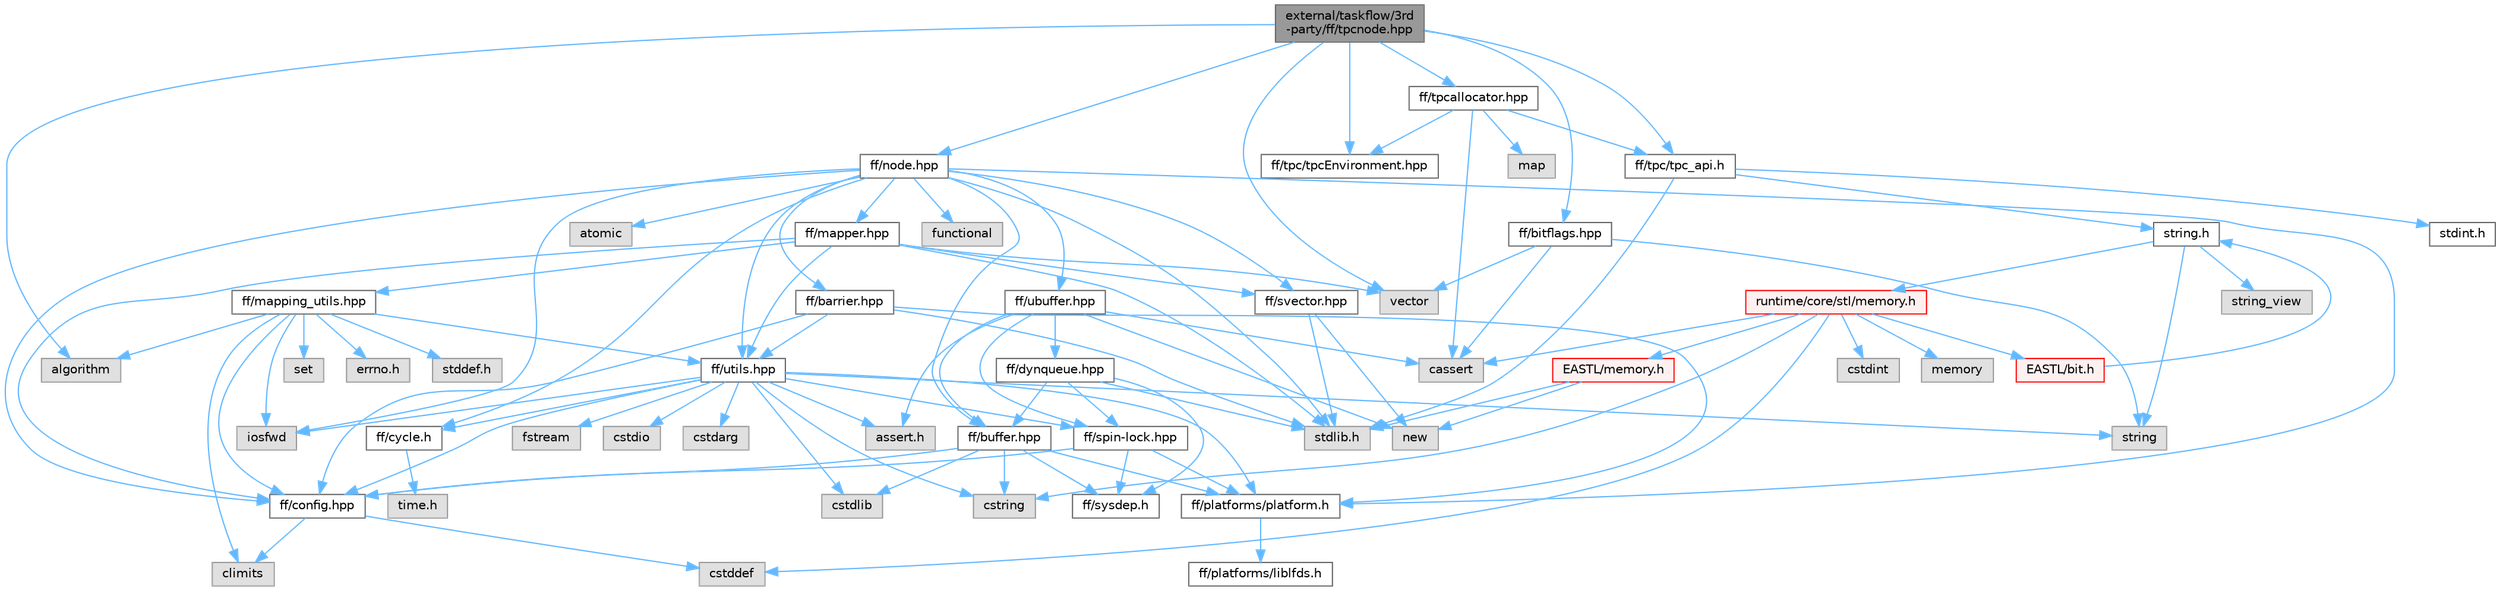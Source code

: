 digraph "external/taskflow/3rd-party/ff/tpcnode.hpp"
{
 // LATEX_PDF_SIZE
  bgcolor="transparent";
  edge [fontname=Helvetica,fontsize=10,labelfontname=Helvetica,labelfontsize=10];
  node [fontname=Helvetica,fontsize=10,shape=box,height=0.2,width=0.4];
  Node1 [id="Node000001",label="external/taskflow/3rd\l-party/ff/tpcnode.hpp",height=0.2,width=0.4,color="gray40", fillcolor="grey60", style="filled", fontcolor="black",tooltip="FastFlow Thread Pool Composer (TPC) interface node"];
  Node1 -> Node2 [id="edge98_Node000001_Node000002",color="steelblue1",style="solid",tooltip=" "];
  Node2 [id="Node000002",label="vector",height=0.2,width=0.4,color="grey60", fillcolor="#E0E0E0", style="filled",tooltip=" "];
  Node1 -> Node3 [id="edge99_Node000001_Node000003",color="steelblue1",style="solid",tooltip=" "];
  Node3 [id="Node000003",label="algorithm",height=0.2,width=0.4,color="grey60", fillcolor="#E0E0E0", style="filled",tooltip=" "];
  Node1 -> Node4 [id="edge100_Node000001_Node000004",color="steelblue1",style="solid",tooltip=" "];
  Node4 [id="Node000004",label="ff/node.hpp",height=0.2,width=0.4,color="grey40", fillcolor="white", style="filled",URL="$node_8hpp.html",tooltip="FastFlow ff_node"];
  Node4 -> Node5 [id="edge101_Node000004_Node000005",color="steelblue1",style="solid",tooltip=" "];
  Node5 [id="Node000005",label="stdlib.h",height=0.2,width=0.4,color="grey60", fillcolor="#E0E0E0", style="filled",tooltip=" "];
  Node4 -> Node6 [id="edge102_Node000004_Node000006",color="steelblue1",style="solid",tooltip=" "];
  Node6 [id="Node000006",label="iosfwd",height=0.2,width=0.4,color="grey60", fillcolor="#E0E0E0", style="filled",tooltip=" "];
  Node4 -> Node7 [id="edge103_Node000004_Node000007",color="steelblue1",style="solid",tooltip=" "];
  Node7 [id="Node000007",label="functional",height=0.2,width=0.4,color="grey60", fillcolor="#E0E0E0", style="filled",tooltip=" "];
  Node4 -> Node8 [id="edge104_Node000004_Node000008",color="steelblue1",style="solid",tooltip=" "];
  Node8 [id="Node000008",label="ff/platforms/platform.h",height=0.2,width=0.4,color="grey40", fillcolor="white", style="filled",URL="$external_2taskflow_23rd-party_2ff_2platforms_2_platform_8h.html",tooltip=" "];
  Node8 -> Node9 [id="edge105_Node000008_Node000009",color="steelblue1",style="solid",tooltip=" "];
  Node9 [id="Node000009",label="ff/platforms/liblfds.h",height=0.2,width=0.4,color="grey40", fillcolor="white", style="filled",URL="$liblfds_8h.html",tooltip=" "];
  Node4 -> Node10 [id="edge106_Node000004_Node000010",color="steelblue1",style="solid",tooltip=" "];
  Node10 [id="Node000010",label="ff/cycle.h",height=0.2,width=0.4,color="grey40", fillcolor="white", style="filled",URL="$cycle_8h.html",tooltip=" "];
  Node10 -> Node11 [id="edge107_Node000010_Node000011",color="steelblue1",style="solid",tooltip=" "];
  Node11 [id="Node000011",label="time.h",height=0.2,width=0.4,color="grey60", fillcolor="#E0E0E0", style="filled",tooltip=" "];
  Node4 -> Node12 [id="edge108_Node000004_Node000012",color="steelblue1",style="solid",tooltip=" "];
  Node12 [id="Node000012",label="ff/utils.hpp",height=0.2,width=0.4,color="grey40", fillcolor="white", style="filled",URL="$utils_8hpp.html",tooltip="Utility functions"];
  Node12 -> Node13 [id="edge109_Node000012_Node000013",color="steelblue1",style="solid",tooltip=" "];
  Node13 [id="Node000013",label="assert.h",height=0.2,width=0.4,color="grey60", fillcolor="#E0E0E0", style="filled",tooltip=" "];
  Node12 -> Node14 [id="edge110_Node000012_Node000014",color="steelblue1",style="solid",tooltip=" "];
  Node14 [id="Node000014",label="cstdio",height=0.2,width=0.4,color="grey60", fillcolor="#E0E0E0", style="filled",tooltip=" "];
  Node12 -> Node15 [id="edge111_Node000012_Node000015",color="steelblue1",style="solid",tooltip=" "];
  Node15 [id="Node000015",label="cstdlib",height=0.2,width=0.4,color="grey60", fillcolor="#E0E0E0", style="filled",tooltip=" "];
  Node12 -> Node16 [id="edge112_Node000012_Node000016",color="steelblue1",style="solid",tooltip=" "];
  Node16 [id="Node000016",label="cstdarg",height=0.2,width=0.4,color="grey60", fillcolor="#E0E0E0", style="filled",tooltip=" "];
  Node12 -> Node6 [id="edge113_Node000012_Node000006",color="steelblue1",style="solid",tooltip=" "];
  Node12 -> Node17 [id="edge114_Node000012_Node000017",color="steelblue1",style="solid",tooltip=" "];
  Node17 [id="Node000017",label="ff/config.hpp",height=0.2,width=0.4,color="grey40", fillcolor="white", style="filled",URL="$config_8hpp.html",tooltip=" "];
  Node17 -> Node18 [id="edge115_Node000017_Node000018",color="steelblue1",style="solid",tooltip=" "];
  Node18 [id="Node000018",label="cstddef",height=0.2,width=0.4,color="grey60", fillcolor="#E0E0E0", style="filled",tooltip=" "];
  Node17 -> Node19 [id="edge116_Node000017_Node000019",color="steelblue1",style="solid",tooltip=" "];
  Node19 [id="Node000019",label="climits",height=0.2,width=0.4,color="grey60", fillcolor="#E0E0E0", style="filled",tooltip=" "];
  Node12 -> Node8 [id="edge117_Node000012_Node000008",color="steelblue1",style="solid",tooltip=" "];
  Node12 -> Node20 [id="edge118_Node000012_Node000020",color="steelblue1",style="solid",tooltip=" "];
  Node20 [id="Node000020",label="cstring",height=0.2,width=0.4,color="grey60", fillcolor="#E0E0E0", style="filled",tooltip=" "];
  Node12 -> Node21 [id="edge119_Node000012_Node000021",color="steelblue1",style="solid",tooltip=" "];
  Node21 [id="Node000021",label="string",height=0.2,width=0.4,color="grey60", fillcolor="#E0E0E0", style="filled",tooltip=" "];
  Node12 -> Node22 [id="edge120_Node000012_Node000022",color="steelblue1",style="solid",tooltip=" "];
  Node22 [id="Node000022",label="fstream",height=0.2,width=0.4,color="grey60", fillcolor="#E0E0E0", style="filled",tooltip=" "];
  Node12 -> Node10 [id="edge121_Node000012_Node000010",color="steelblue1",style="solid",tooltip=" "];
  Node12 -> Node23 [id="edge122_Node000012_Node000023",color="steelblue1",style="solid",tooltip=" "];
  Node23 [id="Node000023",label="ff/spin-lock.hpp",height=0.2,width=0.4,color="grey40", fillcolor="white", style="filled",URL="$spin-lock_8hpp.html",tooltip="This file contains several alternative spin lock(s) implementations that can be used as FastFlow spin..."];
  Node23 -> Node24 [id="edge123_Node000023_Node000024",color="steelblue1",style="solid",tooltip=" "];
  Node24 [id="Node000024",label="ff/sysdep.h",height=0.2,width=0.4,color="grey40", fillcolor="white", style="filled",URL="$sysdep_8h.html",tooltip=" "];
  Node23 -> Node8 [id="edge124_Node000023_Node000008",color="steelblue1",style="solid",tooltip=" "];
  Node23 -> Node17 [id="edge125_Node000023_Node000017",color="steelblue1",style="solid",tooltip=" "];
  Node4 -> Node25 [id="edge126_Node000004_Node000025",color="steelblue1",style="solid",tooltip=" "];
  Node25 [id="Node000025",label="ff/buffer.hpp",height=0.2,width=0.4,color="grey40", fillcolor="white", style="filled",URL="$buffer_8hpp.html",tooltip="This file contains the definition of the bounded SPSC channel buffer used in FastFlow"];
  Node25 -> Node15 [id="edge127_Node000025_Node000015",color="steelblue1",style="solid",tooltip=" "];
  Node25 -> Node20 [id="edge128_Node000025_Node000020",color="steelblue1",style="solid",tooltip=" "];
  Node25 -> Node24 [id="edge129_Node000025_Node000024",color="steelblue1",style="solid",tooltip=" "];
  Node25 -> Node17 [id="edge130_Node000025_Node000017",color="steelblue1",style="solid",tooltip=" "];
  Node25 -> Node8 [id="edge131_Node000025_Node000008",color="steelblue1",style="solid",tooltip=" "];
  Node4 -> Node26 [id="edge132_Node000004_Node000026",color="steelblue1",style="solid",tooltip=" "];
  Node26 [id="Node000026",label="ff/ubuffer.hpp",height=0.2,width=0.4,color="grey40", fillcolor="white", style="filled",URL="$ubuffer_8hpp.html",tooltip="This file contains the definition of the unbounded SWSR circular buffer used in FastFlow"];
  Node26 -> Node13 [id="edge133_Node000026_Node000013",color="steelblue1",style="solid",tooltip=" "];
  Node26 -> Node27 [id="edge134_Node000026_Node000027",color="steelblue1",style="solid",tooltip=" "];
  Node27 [id="Node000027",label="cassert",height=0.2,width=0.4,color="grey60", fillcolor="#E0E0E0", style="filled",tooltip=" "];
  Node26 -> Node28 [id="edge135_Node000026_Node000028",color="steelblue1",style="solid",tooltip=" "];
  Node28 [id="Node000028",label="new",height=0.2,width=0.4,color="grey60", fillcolor="#E0E0E0", style="filled",tooltip=" "];
  Node26 -> Node29 [id="edge136_Node000026_Node000029",color="steelblue1",style="solid",tooltip=" "];
  Node29 [id="Node000029",label="ff/dynqueue.hpp",height=0.2,width=0.4,color="grey40", fillcolor="white", style="filled",URL="$dynqueue_8hpp.html",tooltip="Implementation of a dynamic queue. Not currently used."];
  Node29 -> Node5 [id="edge137_Node000029_Node000005",color="steelblue1",style="solid",tooltip=" "];
  Node29 -> Node25 [id="edge138_Node000029_Node000025",color="steelblue1",style="solid",tooltip=" "];
  Node29 -> Node23 [id="edge139_Node000029_Node000023",color="steelblue1",style="solid",tooltip=" "];
  Node29 -> Node24 [id="edge140_Node000029_Node000024",color="steelblue1",style="solid",tooltip=" "];
  Node26 -> Node25 [id="edge141_Node000026_Node000025",color="steelblue1",style="solid",tooltip=" "];
  Node26 -> Node23 [id="edge142_Node000026_Node000023",color="steelblue1",style="solid",tooltip=" "];
  Node4 -> Node30 [id="edge143_Node000004_Node000030",color="steelblue1",style="solid",tooltip=" "];
  Node30 [id="Node000030",label="ff/mapper.hpp",height=0.2,width=0.4,color="grey40", fillcolor="white", style="filled",URL="$mapper_8hpp.html",tooltip="This file contains the thread mapper definition used in FastFlow"];
  Node30 -> Node5 [id="edge144_Node000030_Node000005",color="steelblue1",style="solid",tooltip=" "];
  Node30 -> Node17 [id="edge145_Node000030_Node000017",color="steelblue1",style="solid",tooltip=" "];
  Node30 -> Node31 [id="edge146_Node000030_Node000031",color="steelblue1",style="solid",tooltip=" "];
  Node31 [id="Node000031",label="ff/svector.hpp",height=0.2,width=0.4,color="grey40", fillcolor="white", style="filled",URL="$svector_8hpp.html",tooltip="Simple yet efficient dynamic vector"];
  Node31 -> Node5 [id="edge147_Node000031_Node000005",color="steelblue1",style="solid",tooltip=" "];
  Node31 -> Node28 [id="edge148_Node000031_Node000028",color="steelblue1",style="solid",tooltip=" "];
  Node30 -> Node12 [id="edge149_Node000030_Node000012",color="steelblue1",style="solid",tooltip=" "];
  Node30 -> Node32 [id="edge150_Node000030_Node000032",color="steelblue1",style="solid",tooltip=" "];
  Node32 [id="Node000032",label="ff/mapping_utils.hpp",height=0.2,width=0.4,color="grey40", fillcolor="white", style="filled",URL="$mapping__utils_8hpp.html",tooltip="This file contains utilities for plaform inspection and thread pinning"];
  Node32 -> Node19 [id="edge151_Node000032_Node000019",color="steelblue1",style="solid",tooltip=" "];
  Node32 -> Node33 [id="edge152_Node000032_Node000033",color="steelblue1",style="solid",tooltip=" "];
  Node33 [id="Node000033",label="set",height=0.2,width=0.4,color="grey60", fillcolor="#E0E0E0", style="filled",tooltip=" "];
  Node32 -> Node3 [id="edge153_Node000032_Node000003",color="steelblue1",style="solid",tooltip=" "];
  Node32 -> Node6 [id="edge154_Node000032_Node000006",color="steelblue1",style="solid",tooltip=" "];
  Node32 -> Node34 [id="edge155_Node000032_Node000034",color="steelblue1",style="solid",tooltip=" "];
  Node34 [id="Node000034",label="errno.h",height=0.2,width=0.4,color="grey60", fillcolor="#E0E0E0", style="filled",tooltip=" "];
  Node32 -> Node17 [id="edge156_Node000032_Node000017",color="steelblue1",style="solid",tooltip=" "];
  Node32 -> Node12 [id="edge157_Node000032_Node000012",color="steelblue1",style="solid",tooltip=" "];
  Node32 -> Node35 [id="edge158_Node000032_Node000035",color="steelblue1",style="solid",tooltip=" "];
  Node35 [id="Node000035",label="stddef.h",height=0.2,width=0.4,color="grey60", fillcolor="#E0E0E0", style="filled",tooltip=" "];
  Node30 -> Node2 [id="edge159_Node000030_Node000002",color="steelblue1",style="solid",tooltip=" "];
  Node4 -> Node17 [id="edge160_Node000004_Node000017",color="steelblue1",style="solid",tooltip=" "];
  Node4 -> Node31 [id="edge161_Node000004_Node000031",color="steelblue1",style="solid",tooltip=" "];
  Node4 -> Node36 [id="edge162_Node000004_Node000036",color="steelblue1",style="solid",tooltip=" "];
  Node36 [id="Node000036",label="ff/barrier.hpp",height=0.2,width=0.4,color="grey40", fillcolor="white", style="filled",URL="$barrier_8hpp.html",tooltip="FastFlow blocking and non-blocking barrier implementations"];
  Node36 -> Node5 [id="edge163_Node000036_Node000005",color="steelblue1",style="solid",tooltip=" "];
  Node36 -> Node8 [id="edge164_Node000036_Node000008",color="steelblue1",style="solid",tooltip=" "];
  Node36 -> Node12 [id="edge165_Node000036_Node000012",color="steelblue1",style="solid",tooltip=" "];
  Node36 -> Node17 [id="edge166_Node000036_Node000017",color="steelblue1",style="solid",tooltip=" "];
  Node4 -> Node37 [id="edge167_Node000004_Node000037",color="steelblue1",style="solid",tooltip=" "];
  Node37 [id="Node000037",label="atomic",height=0.2,width=0.4,color="grey60", fillcolor="#E0E0E0", style="filled",tooltip=" "];
  Node1 -> Node38 [id="edge168_Node000001_Node000038",color="steelblue1",style="solid",tooltip=" "];
  Node38 [id="Node000038",label="ff/bitflags.hpp",height=0.2,width=0.4,color="grey40", fillcolor="white", style="filled",URL="$bitflags_8hpp.html",tooltip=" "];
  Node38 -> Node2 [id="edge169_Node000038_Node000002",color="steelblue1",style="solid",tooltip=" "];
  Node38 -> Node21 [id="edge170_Node000038_Node000021",color="steelblue1",style="solid",tooltip=" "];
  Node38 -> Node27 [id="edge171_Node000038_Node000027",color="steelblue1",style="solid",tooltip=" "];
  Node1 -> Node39 [id="edge172_Node000001_Node000039",color="steelblue1",style="solid",tooltip=" "];
  Node39 [id="Node000039",label="ff/tpc/tpcEnvironment.hpp",height=0.2,width=0.4,color="grey40", fillcolor="white", style="filled",URL="$tpc_environment_8hpp.html",tooltip="This file includes the basic support for TPC platforms"];
  Node1 -> Node40 [id="edge173_Node000001_Node000040",color="steelblue1",style="solid",tooltip=" "];
  Node40 [id="Node000040",label="ff/tpcallocator.hpp",height=0.2,width=0.4,color="grey40", fillcolor="white", style="filled",URL="$tpcallocator_8hpp.html",tooltip=" "];
  Node40 -> Node27 [id="edge174_Node000040_Node000027",color="steelblue1",style="solid",tooltip=" "];
  Node40 -> Node41 [id="edge175_Node000040_Node000041",color="steelblue1",style="solid",tooltip=" "];
  Node41 [id="Node000041",label="map",height=0.2,width=0.4,color="grey60", fillcolor="#E0E0E0", style="filled",tooltip=" "];
  Node40 -> Node39 [id="edge176_Node000040_Node000039",color="steelblue1",style="solid",tooltip=" "];
  Node40 -> Node42 [id="edge177_Node000040_Node000042",color="steelblue1",style="solid",tooltip=" "];
  Node42 [id="Node000042",label="ff/tpc/tpc_api.h",height=0.2,width=0.4,color="grey40", fillcolor="white", style="filled",URL="$tpc__api_8h.html",tooltip="ThreadPoolComposer API for hardware threadpool integration. Low-level API to interface hardware accel..."];
  Node42 -> Node43 [id="edge178_Node000042_Node000043",color="steelblue1",style="solid",tooltip=" "];
  Node43 [id="Node000043",label="stdint.h",height=0.2,width=0.4,color="grey40", fillcolor="white", style="filled",URL="$stdint_8h.html",tooltip=" "];
  Node42 -> Node5 [id="edge179_Node000042_Node000005",color="steelblue1",style="solid",tooltip=" "];
  Node42 -> Node44 [id="edge180_Node000042_Node000044",color="steelblue1",style="solid",tooltip=" "];
  Node44 [id="Node000044",label="string.h",height=0.2,width=0.4,color="grey40", fillcolor="white", style="filled",URL="$string_8h.html",tooltip=" "];
  Node44 -> Node21 [id="edge181_Node000044_Node000021",color="steelblue1",style="solid",tooltip=" "];
  Node44 -> Node45 [id="edge182_Node000044_Node000045",color="steelblue1",style="solid",tooltip=" "];
  Node45 [id="Node000045",label="string_view",height=0.2,width=0.4,color="grey60", fillcolor="#E0E0E0", style="filled",tooltip=" "];
  Node44 -> Node46 [id="edge183_Node000044_Node000046",color="steelblue1",style="solid",tooltip=" "];
  Node46 [id="Node000046",label="runtime/core/stl/memory.h",height=0.2,width=0.4,color="red", fillcolor="#FFF0F0", style="filled",URL="$runtime_2core_2stl_2memory_8h.html",tooltip=" "];
  Node46 -> Node18 [id="edge184_Node000046_Node000018",color="steelblue1",style="solid",tooltip=" "];
  Node46 -> Node47 [id="edge185_Node000046_Node000047",color="steelblue1",style="solid",tooltip=" "];
  Node47 [id="Node000047",label="cstdint",height=0.2,width=0.4,color="grey60", fillcolor="#E0E0E0", style="filled",tooltip=" "];
  Node46 -> Node27 [id="edge186_Node000046_Node000027",color="steelblue1",style="solid",tooltip=" "];
  Node46 -> Node48 [id="edge187_Node000046_Node000048",color="steelblue1",style="solid",tooltip=" "];
  Node48 [id="Node000048",label="memory",height=0.2,width=0.4,color="grey60", fillcolor="#E0E0E0", style="filled",tooltip=" "];
  Node46 -> Node20 [id="edge188_Node000046_Node000020",color="steelblue1",style="solid",tooltip=" "];
  Node46 -> Node49 [id="edge189_Node000046_Node000049",color="steelblue1",style="solid",tooltip=" "];
  Node49 [id="Node000049",label="EASTL/bit.h",height=0.2,width=0.4,color="red", fillcolor="#FFF0F0", style="filled",URL="$bit_8h.html",tooltip=" "];
  Node49 -> Node44 [id="edge190_Node000049_Node000044",color="steelblue1",style="solid",tooltip=" "];
  Node46 -> Node69 [id="edge191_Node000046_Node000069",color="steelblue1",style="solid",tooltip=" "];
  Node69 [id="Node000069",label="EASTL/memory.h",height=0.2,width=0.4,color="red", fillcolor="#FFF0F0", style="filled",URL="$runtime_2_e_a_s_t_l_2include_2_e_a_s_t_l_2memory_8h.html",tooltip=" "];
  Node69 -> Node5 [id="edge192_Node000069_Node000005",color="steelblue1",style="solid",tooltip=" "];
  Node69 -> Node28 [id="edge193_Node000069_Node000028",color="steelblue1",style="solid",tooltip=" "];
  Node1 -> Node42 [id="edge194_Node000001_Node000042",color="steelblue1",style="solid",tooltip=" "];
}
